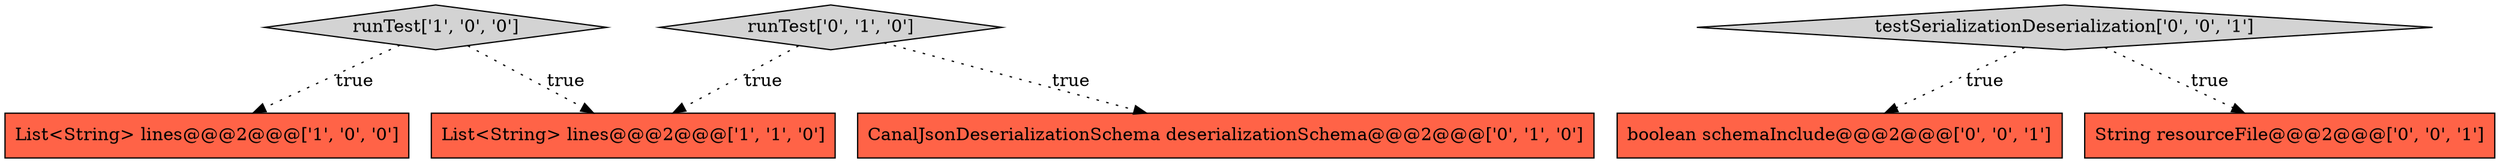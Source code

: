 digraph {
1 [style = filled, label = "List<String> lines@@@2@@@['1', '1', '0']", fillcolor = tomato, shape = box image = "AAA0AAABBB1BBB"];
3 [style = filled, label = "CanalJsonDeserializationSchema deserializationSchema@@@2@@@['0', '1', '0']", fillcolor = tomato, shape = box image = "AAA0AAABBB2BBB"];
5 [style = filled, label = "testSerializationDeserialization['0', '0', '1']", fillcolor = lightgray, shape = diamond image = "AAA0AAABBB3BBB"];
2 [style = filled, label = "runTest['1', '0', '0']", fillcolor = lightgray, shape = diamond image = "AAA0AAABBB1BBB"];
0 [style = filled, label = "List<String> lines@@@2@@@['1', '0', '0']", fillcolor = tomato, shape = box image = "AAA0AAABBB1BBB"];
4 [style = filled, label = "runTest['0', '1', '0']", fillcolor = lightgray, shape = diamond image = "AAA0AAABBB2BBB"];
7 [style = filled, label = "boolean schemaInclude@@@2@@@['0', '0', '1']", fillcolor = tomato, shape = box image = "AAA0AAABBB3BBB"];
6 [style = filled, label = "String resourceFile@@@2@@@['0', '0', '1']", fillcolor = tomato, shape = box image = "AAA0AAABBB3BBB"];
2->1 [style = dotted, label="true"];
5->6 [style = dotted, label="true"];
2->0 [style = dotted, label="true"];
5->7 [style = dotted, label="true"];
4->1 [style = dotted, label="true"];
4->3 [style = dotted, label="true"];
}
